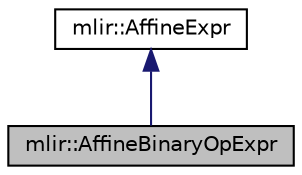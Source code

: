 digraph "mlir::AffineBinaryOpExpr"
{
  bgcolor="transparent";
  edge [fontname="Helvetica",fontsize="10",labelfontname="Helvetica",labelfontsize="10"];
  node [fontname="Helvetica",fontsize="10",shape=record];
  Node0 [label="mlir::AffineBinaryOpExpr",height=0.2,width=0.4,color="black", fillcolor="grey75", style="filled", fontcolor="black"];
  Node1 -> Node0 [dir="back",color="midnightblue",fontsize="10",style="solid",fontname="Helvetica"];
  Node1 [label="mlir::AffineExpr",height=0.2,width=0.4,color="black",URL="$classmlir_1_1AffineExpr.html",tooltip="Base type for affine expression. "];
}
